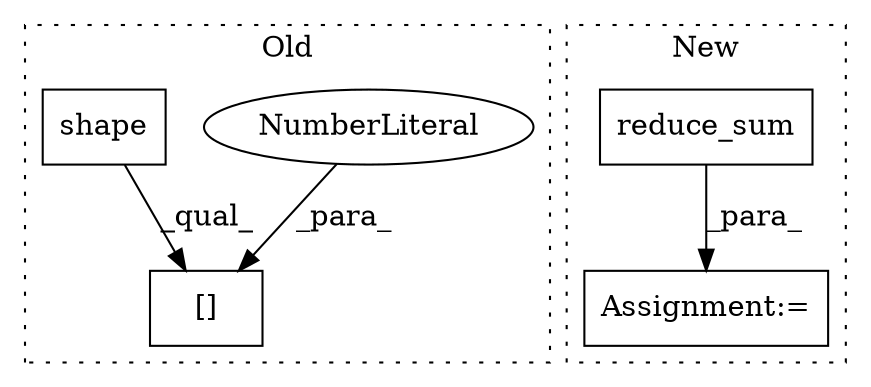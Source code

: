 digraph G {
subgraph cluster0 {
1 [label="[]" a="2" s="2715,2750" l="34,1" shape="box"];
4 [label="NumberLiteral" a="34" s="2749" l="1" shape="ellipse"];
5 [label="shape" a="32" s="2726,2747" l="6,1" shape="box"];
label = "Old";
style="dotted";
}
subgraph cluster1 {
2 [label="reduce_sum" a="32" s="2580,2612" l="11,1" shape="box"];
3 [label="Assignment:=" a="7" s="2894" l="1" shape="box"];
label = "New";
style="dotted";
}
2 -> 3 [label="_para_"];
4 -> 1 [label="_para_"];
5 -> 1 [label="_qual_"];
}